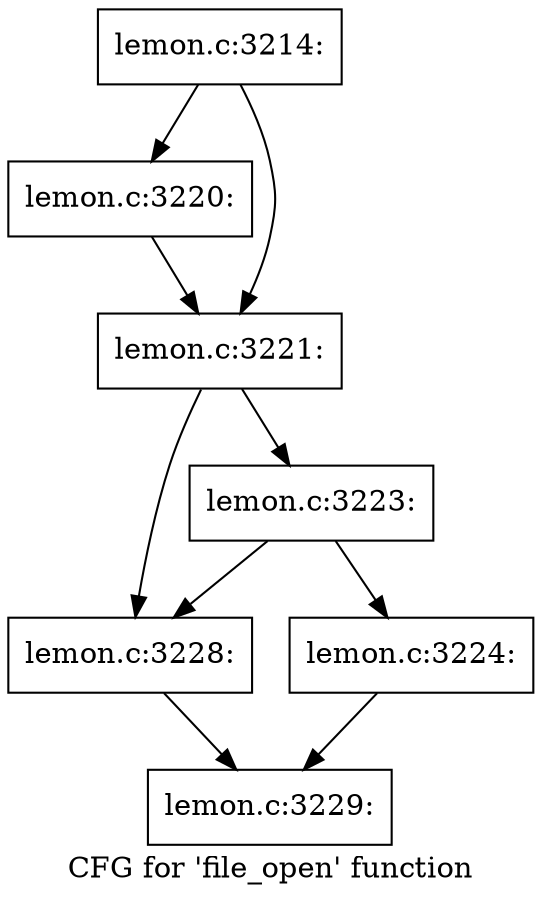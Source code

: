 digraph "CFG for 'file_open' function" {
	label="CFG for 'file_open' function";

	Node0x562565442e80 [shape=record,label="{lemon.c:3214:}"];
	Node0x562565442e80 -> Node0x56256544ca30;
	Node0x562565442e80 -> Node0x56256544ca80;
	Node0x56256544ca30 [shape=record,label="{lemon.c:3220:}"];
	Node0x56256544ca30 -> Node0x56256544ca80;
	Node0x56256544ca80 [shape=record,label="{lemon.c:3221:}"];
	Node0x56256544ca80 -> Node0x56256544db80;
	Node0x56256544ca80 -> Node0x56256544db30;
	Node0x56256544db80 [shape=record,label="{lemon.c:3223:}"];
	Node0x56256544db80 -> Node0x56256544dae0;
	Node0x56256544db80 -> Node0x56256544db30;
	Node0x56256544dae0 [shape=record,label="{lemon.c:3224:}"];
	Node0x56256544dae0 -> Node0x56256544aa00;
	Node0x56256544db30 [shape=record,label="{lemon.c:3228:}"];
	Node0x56256544db30 -> Node0x56256544aa00;
	Node0x56256544aa00 [shape=record,label="{lemon.c:3229:}"];
}
